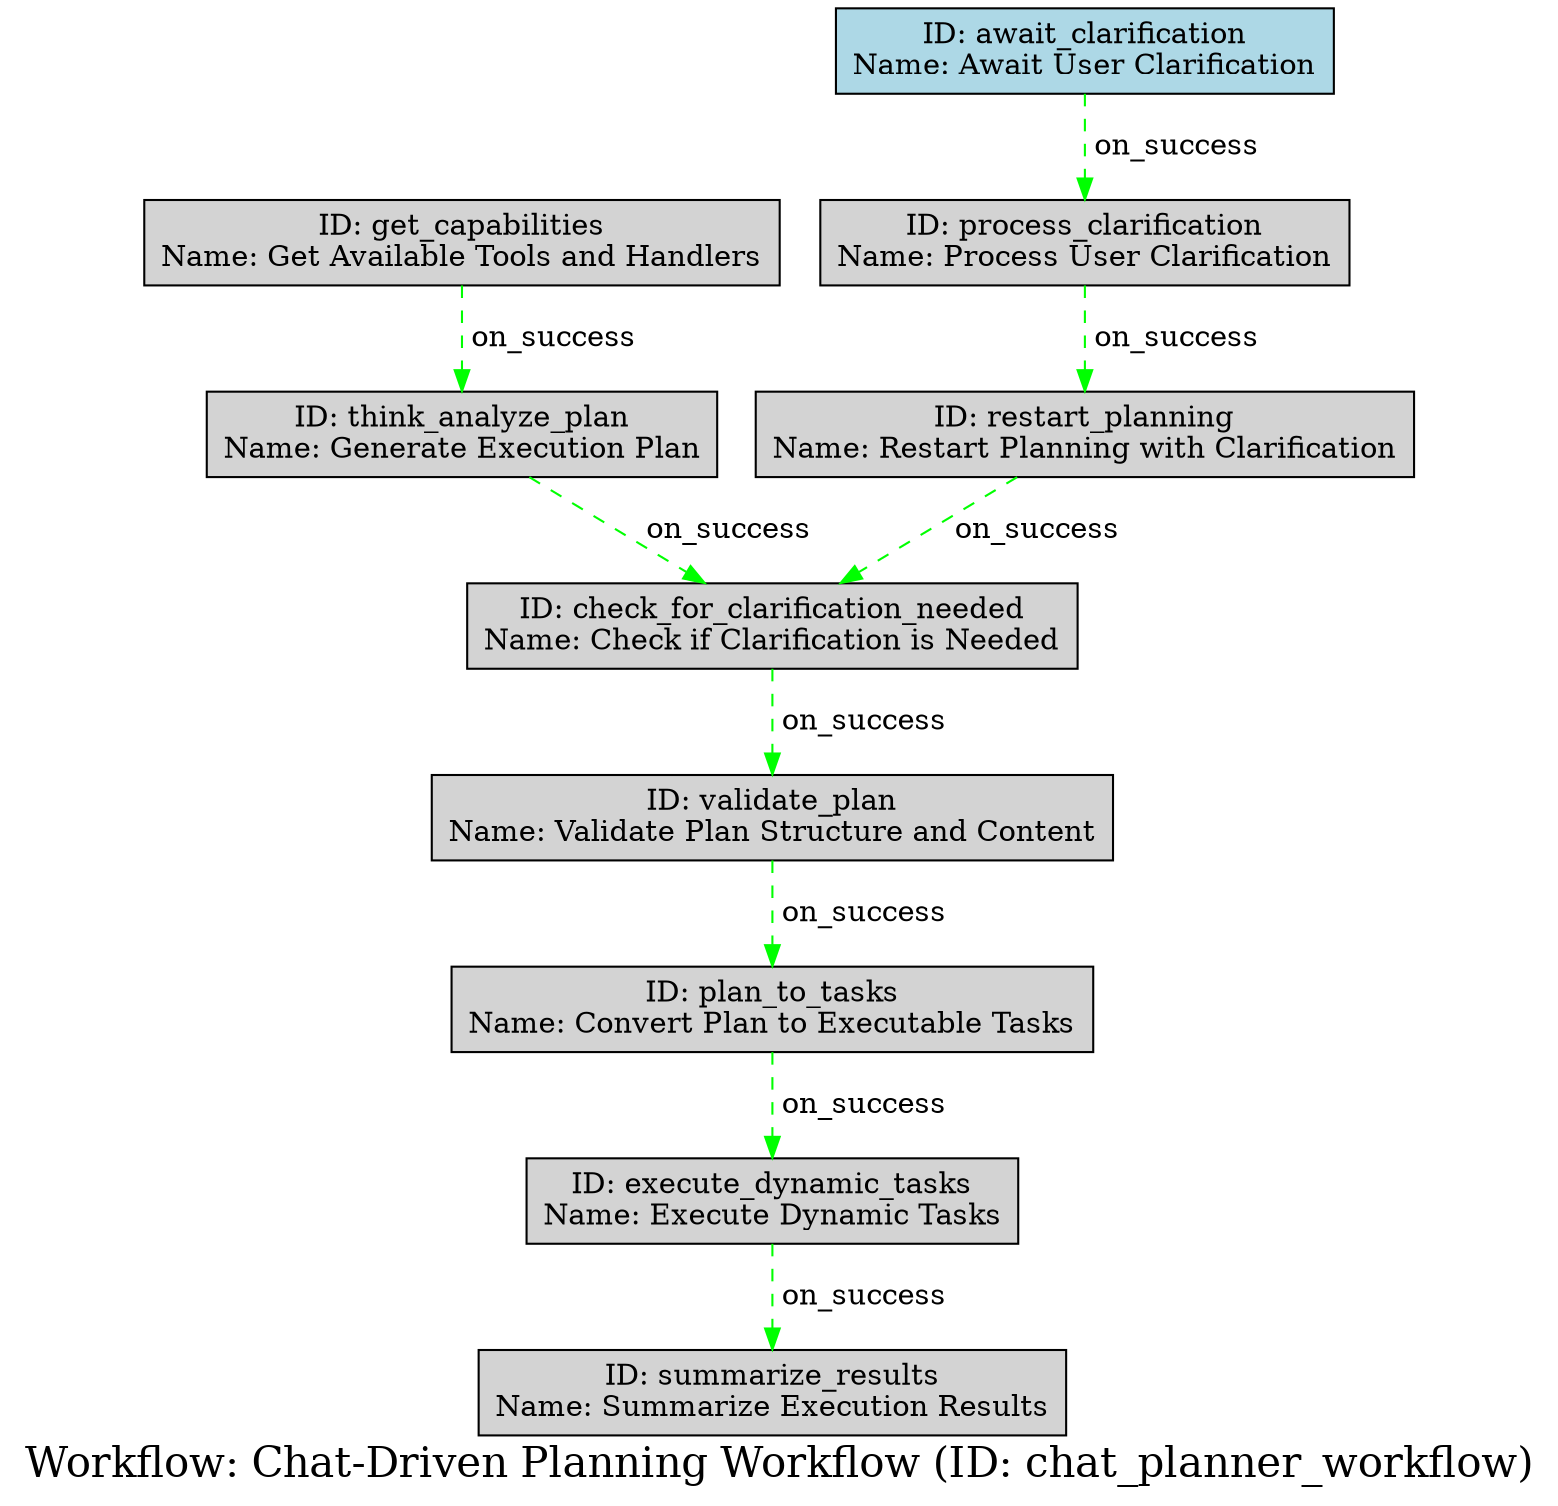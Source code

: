 digraph {
	graph [bb="0,0,602.5,726",
		fontsize=20,
		label="Workflow: Chat-Driven Planning Workflow (ID: chat_planner_workflow)",
		lheight=0.31,
		lp="301.25,15.25",
		lwidth=8.15,
		rankdir=TB
	];
	node [label="\N"];
	get_capabilities	[fillcolor=lightgrey,
		height=0.56944,
		label="ID: get_capabilities
Name: Get Available Tools and Handlers",
		pos="181.25,612",
		shape=box,
		style=filled,
		width=3.3368];
	think_analyze_plan	[fillcolor=lightgrey,
		height=0.56944,
		label="ID: think_analyze_plan
Name: Generate Execution Plan",
		pos="181.25,518.5",
		shape=box,
		style=filled,
		width=2.6597];
	get_capabilities -> think_analyze_plan	[color=green,
		label=" on_success",
		lp="213.5,565.25",
		pos="e,181.25,539.32 181.25,591.15 181.25,579.28 181.25,563.94 181.25,550.5",
		style=dashed];
	check_for_clarification_needed	[fillcolor=lightgrey,
		height=0.56944,
		label="ID: check_for_clarification_needed
Name: Check if Clarification is Needed",
		pos="299.25,425",
		shape=box,
		style=filled,
		width=3.2326];
	think_analyze_plan -> check_for_clarification_needed	[color=green,
		label=" on_success",
		lp="283.07,471.75",
		pos="e,273.7,445.82 206.85,497.65 223.79,484.52 246.19,467.14 264.7,452.79",
		style=dashed];
	validate_plan	[fillcolor=lightgrey,
		height=0.56944,
		label="ID: validate_plan
Name: Validate Plan Structure and Content",
		pos="299.25,331.5",
		shape=box,
		style=filled,
		width=3.4826];
	check_for_clarification_needed -> validate_plan	[color=green,
		label=" on_success",
		lp="331.5,378.25",
		pos="e,299.25,352.32 299.25,404.15 299.25,392.28 299.25,376.94 299.25,363.5",
		style=dashed];
	await_clarification	[fillcolor=lightblue,
		height=0.56944,
		label="ID: await_clarification
Name: Await User Clarification",
		pos="419.25,705.5",
		shape=box,
		style=filled,
		width=2.6285];
	process_clarification	[fillcolor=lightgrey,
		height=0.56944,
		label="ID: process_clarification
Name: Process User Clarification",
		pos="419.25,612",
		shape=box,
		style=filled,
		width=2.7639];
	await_clarification -> process_clarification	[color=green,
		label=" on_success",
		lp="451.5,658.75",
		pos="e,419.25,632.82 419.25,684.65 419.25,672.78 419.25,657.44 419.25,644",
		style=dashed];
	restart_planning	[fillcolor=lightgrey,
		height=0.56944,
		label="ID: restart_planning
Name: Restart Planning with Clarification",
		pos="418.25,518.5",
		shape=box,
		style=filled,
		width=3.4201];
	process_clarification -> restart_planning	[color=green,
		label=" on_success",
		lp="451.09,565.25",
		pos="e,418.47,539.32 419.03,591.15 418.9,579.28 418.74,563.94 418.59,550.5",
		style=dashed];
	restart_planning -> check_for_clarification_needed	[color=green,
		label=" on_success",
		lp="401.66,471.75",
		pos="e,325.02,445.82 392.43,497.65 375.35,484.52 352.76,467.14 334.1,452.79",
		style=dashed];
	plan_to_tasks	[fillcolor=lightgrey,
		height=0.56944,
		label="ID: plan_to_tasks
Name: Convert Plan to Executable Tasks",
		pos="299.25,238",
		shape=box,
		style=filled,
		width=3.3368];
	validate_plan -> plan_to_tasks	[color=green,
		label=" on_success",
		lp="331.5,284.75",
		pos="e,299.25,258.82 299.25,310.65 299.25,298.78 299.25,283.44 299.25,270",
		style=dashed];
	execute_dynamic_tasks	[fillcolor=lightgrey,
		height=0.56944,
		label="ID: execute_dynamic_tasks
Name: Execute Dynamic Tasks",
		pos="299.25,144.5",
		shape=box,
		style=filled,
		width=2.6181];
	plan_to_tasks -> execute_dynamic_tasks	[color=green,
		label=" on_success",
		lp="331.5,191.25",
		pos="e,299.25,165.32 299.25,217.15 299.25,205.28 299.25,189.94 299.25,176.5",
		style=dashed];
	summarize_results	[fillcolor=lightgrey,
		height=0.56944,
		label="ID: summarize_results
Name: Summarize Execution Results",
		pos="299.25,51",
		shape=box,
		style=filled,
		width=3.0764];
	execute_dynamic_tasks -> summarize_results	[color=green,
		label=" on_success",
		lp="331.5,97.75",
		pos="e,299.25,71.815 299.25,123.65 299.25,111.78 299.25,96.437 299.25,83",
		style=dashed];
}
